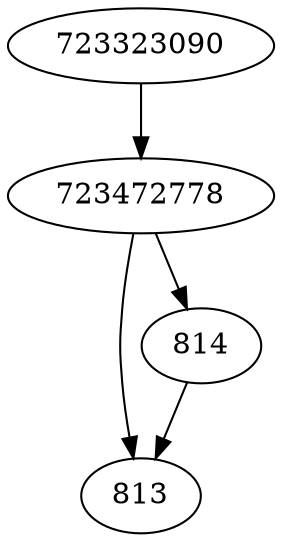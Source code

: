 strict digraph  {
723323090;
813;
814;
723472778;
723323090 -> 723472778;
814 -> 813;
723472778 -> 813;
723472778 -> 814;
}
